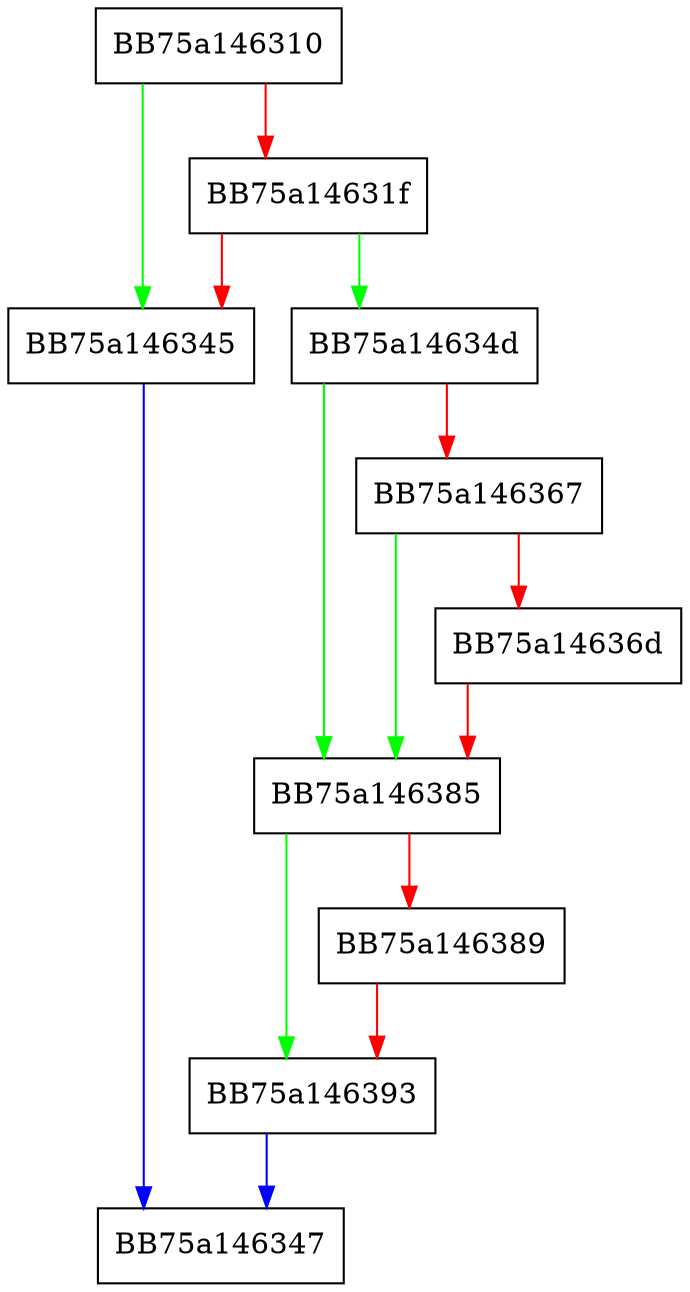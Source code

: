 digraph UtilRevertThreadMemoryPriority {
  node [shape="box"];
  graph [splines=ortho];
  BB75a146310 -> BB75a146345 [color="green"];
  BB75a146310 -> BB75a14631f [color="red"];
  BB75a14631f -> BB75a14634d [color="green"];
  BB75a14631f -> BB75a146345 [color="red"];
  BB75a146345 -> BB75a146347 [color="blue"];
  BB75a14634d -> BB75a146385 [color="green"];
  BB75a14634d -> BB75a146367 [color="red"];
  BB75a146367 -> BB75a146385 [color="green"];
  BB75a146367 -> BB75a14636d [color="red"];
  BB75a14636d -> BB75a146385 [color="red"];
  BB75a146385 -> BB75a146393 [color="green"];
  BB75a146385 -> BB75a146389 [color="red"];
  BB75a146389 -> BB75a146393 [color="red"];
  BB75a146393 -> BB75a146347 [color="blue"];
}